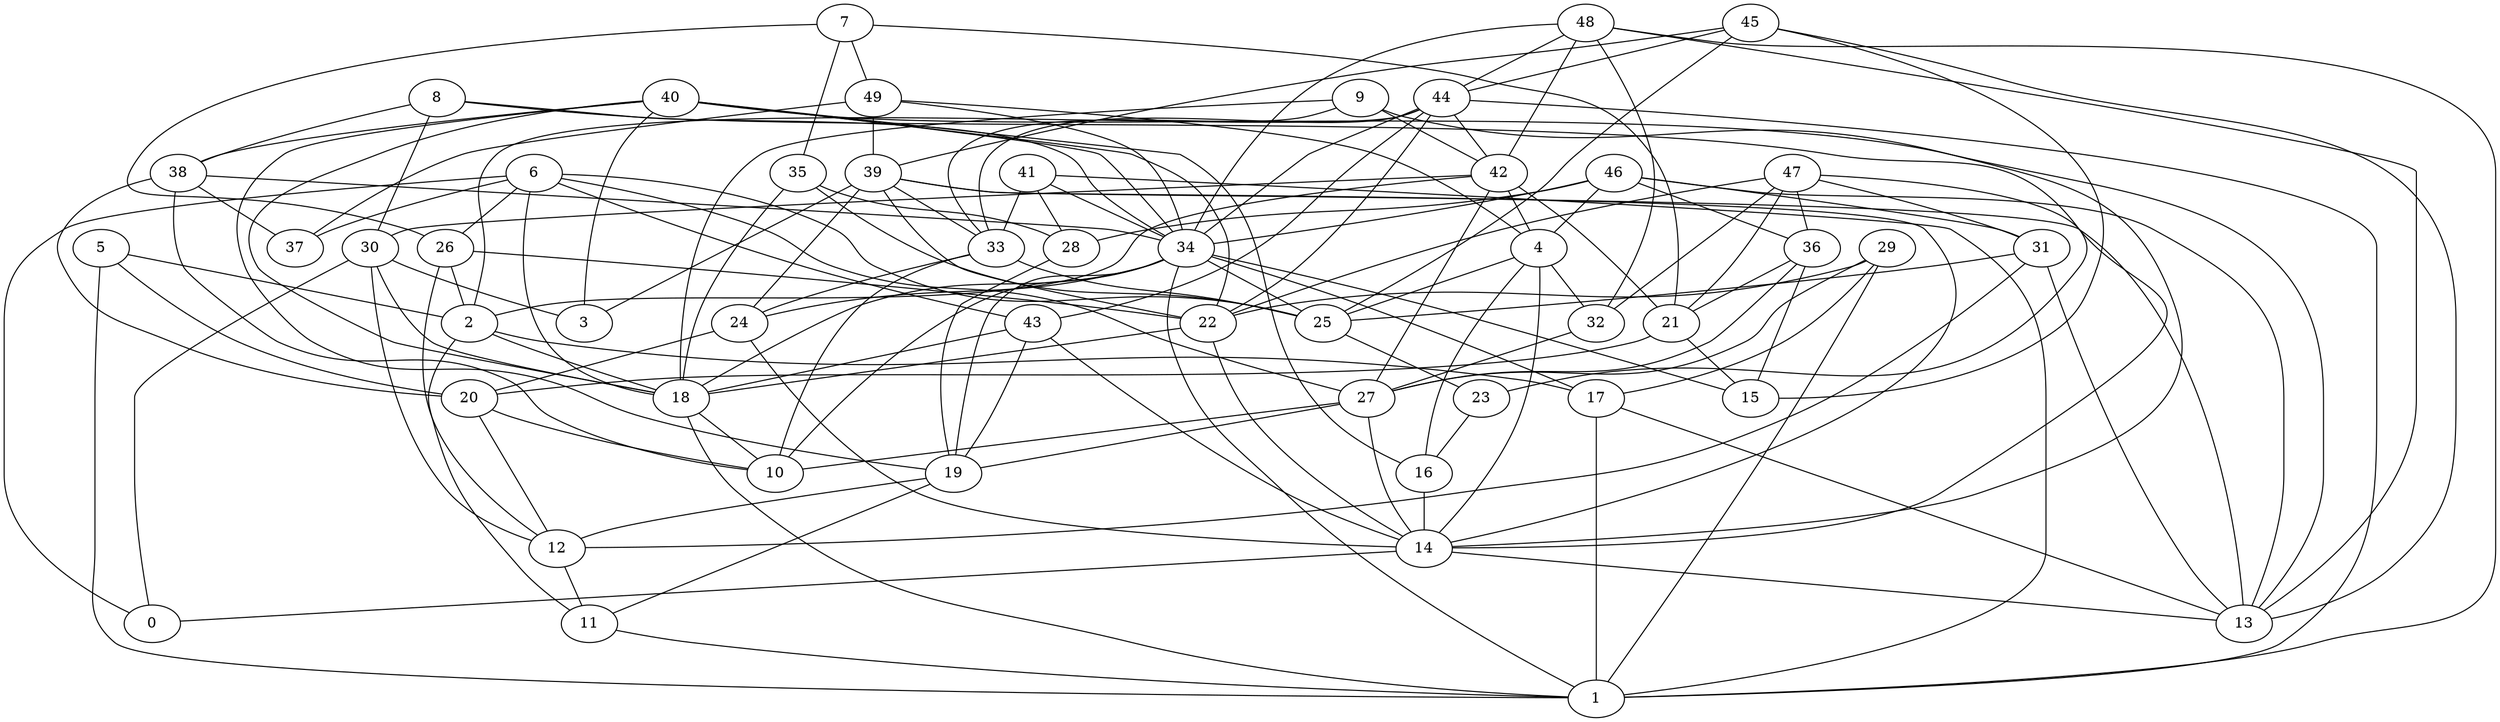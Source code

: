 digraph GG_graph {

subgraph G_graph {
edge [color = black]
"24" -> "20" [dir = none]
"29" -> "1" [dir = none]
"29" -> "17" [dir = none]
"29" -> "27" [dir = none]
"35" -> "28" [dir = none]
"35" -> "18" [dir = none]
"43" -> "19" [dir = none]
"43" -> "18" [dir = none]
"18" -> "1" [dir = none]
"39" -> "13" [dir = none]
"11" -> "1" [dir = none]
"38" -> "34" [dir = none]
"38" -> "37" [dir = none]
"38" -> "10" [dir = none]
"36" -> "15" [dir = none]
"17" -> "13" [dir = none]
"40" -> "3" [dir = none]
"40" -> "16" [dir = none]
"40" -> "19" [dir = none]
"40" -> "34" [dir = none]
"40" -> "38" [dir = none]
"40" -> "13" [dir = none]
"40" -> "22" [dir = none]
"22" -> "14" [dir = none]
"20" -> "12" [dir = none]
"5" -> "2" [dir = none]
"5" -> "20" [dir = none]
"48" -> "32" [dir = none]
"48" -> "1" [dir = none]
"48" -> "42" [dir = none]
"48" -> "13" [dir = none]
"41" -> "1" [dir = none]
"41" -> "34" [dir = none]
"41" -> "33" [dir = none]
"41" -> "28" [dir = none]
"28" -> "19" [dir = none]
"46" -> "13" [dir = none]
"46" -> "4" [dir = none]
"46" -> "34" [dir = none]
"46" -> "28" [dir = none]
"7" -> "26" [dir = none]
"7" -> "49" [dir = none]
"21" -> "15" [dir = none]
"21" -> "20" [dir = none]
"23" -> "16" [dir = none]
"6" -> "37" [dir = none]
"6" -> "26" [dir = none]
"6" -> "27" [dir = none]
"6" -> "43" [dir = none]
"45" -> "39" [dir = none]
"45" -> "25" [dir = none]
"45" -> "15" [dir = none]
"30" -> "18" [dir = none]
"30" -> "3" [dir = none]
"30" -> "0" [dir = none]
"47" -> "31" [dir = none]
"47" -> "21" [dir = none]
"47" -> "22" [dir = none]
"47" -> "36" [dir = none]
"16" -> "14" [dir = none]
"8" -> "38" [dir = none]
"8" -> "34" [dir = none]
"8" -> "30" [dir = none]
"4" -> "14" [dir = none]
"4" -> "32" [dir = none]
"26" -> "2" [dir = none]
"25" -> "23" [dir = none]
"2" -> "18" [dir = none]
"2" -> "11" [dir = none]
"42" -> "30" [dir = none]
"42" -> "27" [dir = none]
"42" -> "4" [dir = none]
"42" -> "2" [dir = none]
"42" -> "21" [dir = none]
"49" -> "39" [dir = none]
"49" -> "34" [dir = none]
"49" -> "37" [dir = none]
"49" -> "4" [dir = none]
"14" -> "0" [dir = none]
"34" -> "19" [dir = none]
"34" -> "24" [dir = none]
"34" -> "1" [dir = none]
"34" -> "18" [dir = none]
"34" -> "10" [dir = none]
"34" -> "25" [dir = none]
"34" -> "17" [dir = none]
"31" -> "12" [dir = none]
"31" -> "25" [dir = none]
"12" -> "11" [dir = none]
"44" -> "22" [dir = none]
"44" -> "2" [dir = none]
"44" -> "33" [dir = none]
"44" -> "34" [dir = none]
"44" -> "42" [dir = none]
"9" -> "42" [dir = none]
"9" -> "33" [dir = none]
"33" -> "24" [dir = none]
"33" -> "25" [dir = none]
"30" -> "12" [dir = none]
"36" -> "27" [dir = none]
"4" -> "16" [dir = none]
"8" -> "23" [dir = none]
"39" -> "22" [dir = none]
"2" -> "17" [dir = none]
"39" -> "33" [dir = none]
"31" -> "13" [dir = none]
"47" -> "32" [dir = none]
"27" -> "19" [dir = none]
"46" -> "36" [dir = none]
"29" -> "22" [dir = none]
"40" -> "18" [dir = none]
"48" -> "34" [dir = none]
"22" -> "18" [dir = none]
"14" -> "13" [dir = none]
"39" -> "24" [dir = none]
"33" -> "10" [dir = none]
"9" -> "14" [dir = none]
"32" -> "27" [dir = none]
"39" -> "3" [dir = none]
"4" -> "25" [dir = none]
"36" -> "21" [dir = none]
"6" -> "0" [dir = none]
"35" -> "25" [dir = none]
"18" -> "10" [dir = none]
"38" -> "20" [dir = none]
"48" -> "44" [dir = none]
"45" -> "13" [dir = none]
"26" -> "22" [dir = none]
"6" -> "25" [dir = none]
"17" -> "1" [dir = none]
"19" -> "12" [dir = none]
"7" -> "35" [dir = none]
"5" -> "1" [dir = none]
"46" -> "31" [dir = none]
"43" -> "14" [dir = none]
"45" -> "44" [dir = none]
"39" -> "14" [dir = none]
"9" -> "18" [dir = none]
"34" -> "15" [dir = none]
"19" -> "11" [dir = none]
"6" -> "18" [dir = none]
"27" -> "14" [dir = none]
"7" -> "21" [dir = none]
"44" -> "1" [dir = none]
"47" -> "14" [dir = none]
"26" -> "12" [dir = none]
"44" -> "43" [dir = none]
"20" -> "10" [dir = none]
"27" -> "10" [dir = none]
"24" -> "14" [dir = none]
}

}
